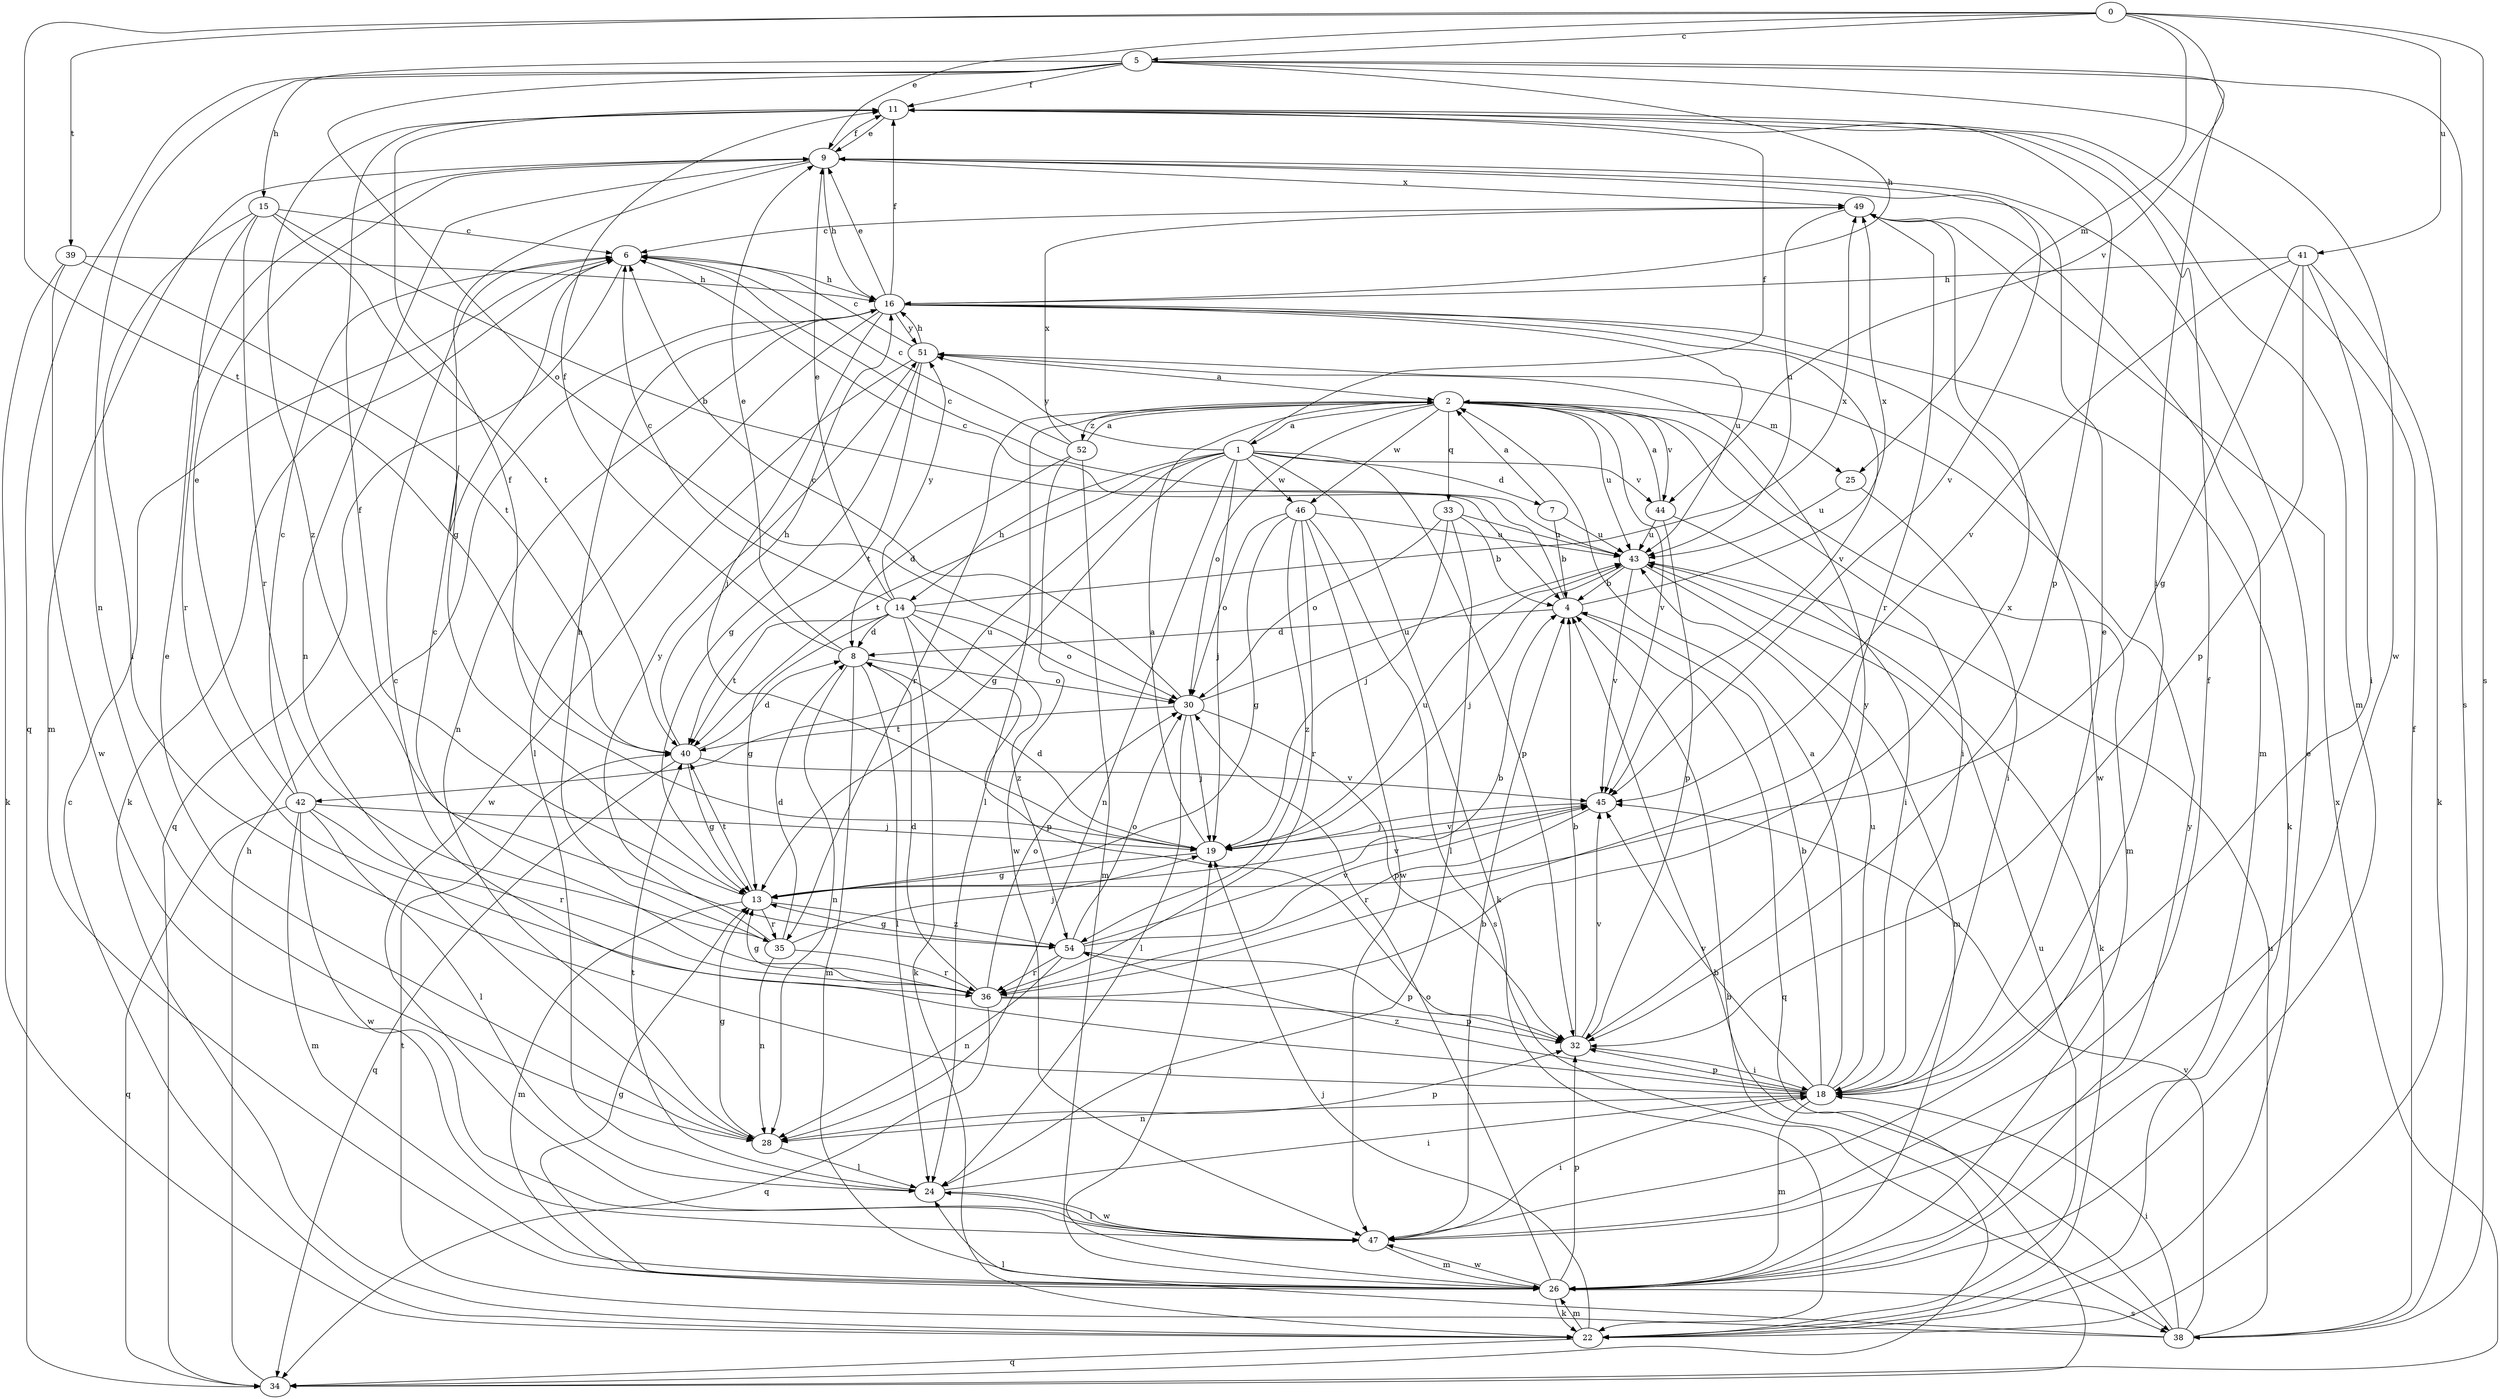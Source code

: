 strict digraph  {
0;
1;
2;
4;
5;
6;
7;
8;
9;
11;
13;
14;
15;
16;
18;
19;
22;
24;
25;
26;
28;
30;
32;
33;
34;
35;
36;
38;
39;
40;
41;
42;
43;
44;
45;
46;
47;
49;
51;
52;
54;
0 -> 5  [label=c];
0 -> 9  [label=e];
0 -> 25  [label=m];
0 -> 38  [label=s];
0 -> 39  [label=t];
0 -> 40  [label=t];
0 -> 41  [label=u];
0 -> 44  [label=v];
1 -> 7  [label=d];
1 -> 11  [label=f];
1 -> 13  [label=g];
1 -> 14  [label=h];
1 -> 19  [label=j];
1 -> 22  [label=k];
1 -> 28  [label=n];
1 -> 32  [label=p];
1 -> 40  [label=t];
1 -> 42  [label=u];
1 -> 44  [label=v];
1 -> 46  [label=w];
1 -> 51  [label=y];
2 -> 1  [label=a];
2 -> 18  [label=i];
2 -> 24  [label=l];
2 -> 25  [label=m];
2 -> 26  [label=m];
2 -> 30  [label=o];
2 -> 33  [label=q];
2 -> 35  [label=r];
2 -> 43  [label=u];
2 -> 44  [label=v];
2 -> 45  [label=v];
2 -> 46  [label=w];
2 -> 52  [label=z];
4 -> 6  [label=c];
4 -> 8  [label=d];
4 -> 34  [label=q];
4 -> 49  [label=x];
5 -> 11  [label=f];
5 -> 15  [label=h];
5 -> 16  [label=h];
5 -> 18  [label=i];
5 -> 28  [label=n];
5 -> 30  [label=o];
5 -> 34  [label=q];
5 -> 38  [label=s];
5 -> 47  [label=w];
6 -> 16  [label=h];
6 -> 22  [label=k];
6 -> 34  [label=q];
7 -> 2  [label=a];
7 -> 4  [label=b];
7 -> 43  [label=u];
8 -> 9  [label=e];
8 -> 11  [label=f];
8 -> 24  [label=l];
8 -> 26  [label=m];
8 -> 28  [label=n];
8 -> 30  [label=o];
9 -> 11  [label=f];
9 -> 13  [label=g];
9 -> 16  [label=h];
9 -> 26  [label=m];
9 -> 28  [label=n];
9 -> 45  [label=v];
9 -> 49  [label=x];
11 -> 9  [label=e];
11 -> 26  [label=m];
11 -> 32  [label=p];
11 -> 54  [label=z];
13 -> 11  [label=f];
13 -> 26  [label=m];
13 -> 35  [label=r];
13 -> 40  [label=t];
13 -> 45  [label=v];
13 -> 54  [label=z];
14 -> 6  [label=c];
14 -> 8  [label=d];
14 -> 9  [label=e];
14 -> 13  [label=g];
14 -> 22  [label=k];
14 -> 30  [label=o];
14 -> 32  [label=p];
14 -> 40  [label=t];
14 -> 49  [label=x];
14 -> 51  [label=y];
14 -> 54  [label=z];
15 -> 4  [label=b];
15 -> 6  [label=c];
15 -> 18  [label=i];
15 -> 35  [label=r];
15 -> 36  [label=r];
15 -> 40  [label=t];
16 -> 9  [label=e];
16 -> 11  [label=f];
16 -> 19  [label=j];
16 -> 22  [label=k];
16 -> 24  [label=l];
16 -> 28  [label=n];
16 -> 43  [label=u];
16 -> 45  [label=v];
16 -> 47  [label=w];
16 -> 51  [label=y];
18 -> 2  [label=a];
18 -> 4  [label=b];
18 -> 6  [label=c];
18 -> 9  [label=e];
18 -> 26  [label=m];
18 -> 28  [label=n];
18 -> 32  [label=p];
18 -> 43  [label=u];
18 -> 45  [label=v];
18 -> 54  [label=z];
19 -> 2  [label=a];
19 -> 8  [label=d];
19 -> 11  [label=f];
19 -> 13  [label=g];
19 -> 43  [label=u];
19 -> 45  [label=v];
22 -> 6  [label=c];
22 -> 9  [label=e];
22 -> 19  [label=j];
22 -> 26  [label=m];
22 -> 34  [label=q];
22 -> 43  [label=u];
24 -> 18  [label=i];
24 -> 40  [label=t];
24 -> 47  [label=w];
25 -> 18  [label=i];
25 -> 43  [label=u];
26 -> 13  [label=g];
26 -> 19  [label=j];
26 -> 22  [label=k];
26 -> 30  [label=o];
26 -> 32  [label=p];
26 -> 38  [label=s];
26 -> 47  [label=w];
26 -> 51  [label=y];
28 -> 9  [label=e];
28 -> 13  [label=g];
28 -> 24  [label=l];
28 -> 32  [label=p];
30 -> 6  [label=c];
30 -> 19  [label=j];
30 -> 24  [label=l];
30 -> 32  [label=p];
30 -> 40  [label=t];
30 -> 43  [label=u];
32 -> 4  [label=b];
32 -> 18  [label=i];
32 -> 45  [label=v];
32 -> 51  [label=y];
33 -> 4  [label=b];
33 -> 19  [label=j];
33 -> 24  [label=l];
33 -> 30  [label=o];
33 -> 43  [label=u];
34 -> 4  [label=b];
34 -> 16  [label=h];
34 -> 49  [label=x];
35 -> 8  [label=d];
35 -> 16  [label=h];
35 -> 19  [label=j];
35 -> 28  [label=n];
35 -> 36  [label=r];
35 -> 51  [label=y];
36 -> 6  [label=c];
36 -> 8  [label=d];
36 -> 13  [label=g];
36 -> 30  [label=o];
36 -> 32  [label=p];
36 -> 34  [label=q];
36 -> 49  [label=x];
38 -> 4  [label=b];
38 -> 11  [label=f];
38 -> 18  [label=i];
38 -> 24  [label=l];
38 -> 40  [label=t];
38 -> 43  [label=u];
38 -> 45  [label=v];
39 -> 16  [label=h];
39 -> 22  [label=k];
39 -> 40  [label=t];
39 -> 47  [label=w];
40 -> 8  [label=d];
40 -> 13  [label=g];
40 -> 16  [label=h];
40 -> 34  [label=q];
40 -> 45  [label=v];
41 -> 13  [label=g];
41 -> 16  [label=h];
41 -> 18  [label=i];
41 -> 22  [label=k];
41 -> 32  [label=p];
41 -> 45  [label=v];
42 -> 6  [label=c];
42 -> 9  [label=e];
42 -> 19  [label=j];
42 -> 24  [label=l];
42 -> 26  [label=m];
42 -> 34  [label=q];
42 -> 36  [label=r];
42 -> 47  [label=w];
43 -> 4  [label=b];
43 -> 6  [label=c];
43 -> 19  [label=j];
43 -> 22  [label=k];
43 -> 26  [label=m];
43 -> 45  [label=v];
44 -> 2  [label=a];
44 -> 18  [label=i];
44 -> 32  [label=p];
44 -> 43  [label=u];
45 -> 19  [label=j];
45 -> 36  [label=r];
46 -> 13  [label=g];
46 -> 30  [label=o];
46 -> 36  [label=r];
46 -> 38  [label=s];
46 -> 43  [label=u];
46 -> 47  [label=w];
46 -> 54  [label=z];
47 -> 4  [label=b];
47 -> 11  [label=f];
47 -> 18  [label=i];
47 -> 24  [label=l];
47 -> 26  [label=m];
49 -> 6  [label=c];
49 -> 26  [label=m];
49 -> 36  [label=r];
49 -> 43  [label=u];
51 -> 2  [label=a];
51 -> 6  [label=c];
51 -> 13  [label=g];
51 -> 16  [label=h];
51 -> 40  [label=t];
51 -> 47  [label=w];
52 -> 2  [label=a];
52 -> 6  [label=c];
52 -> 8  [label=d];
52 -> 26  [label=m];
52 -> 47  [label=w];
52 -> 49  [label=x];
54 -> 4  [label=b];
54 -> 13  [label=g];
54 -> 28  [label=n];
54 -> 30  [label=o];
54 -> 32  [label=p];
54 -> 36  [label=r];
54 -> 45  [label=v];
}
